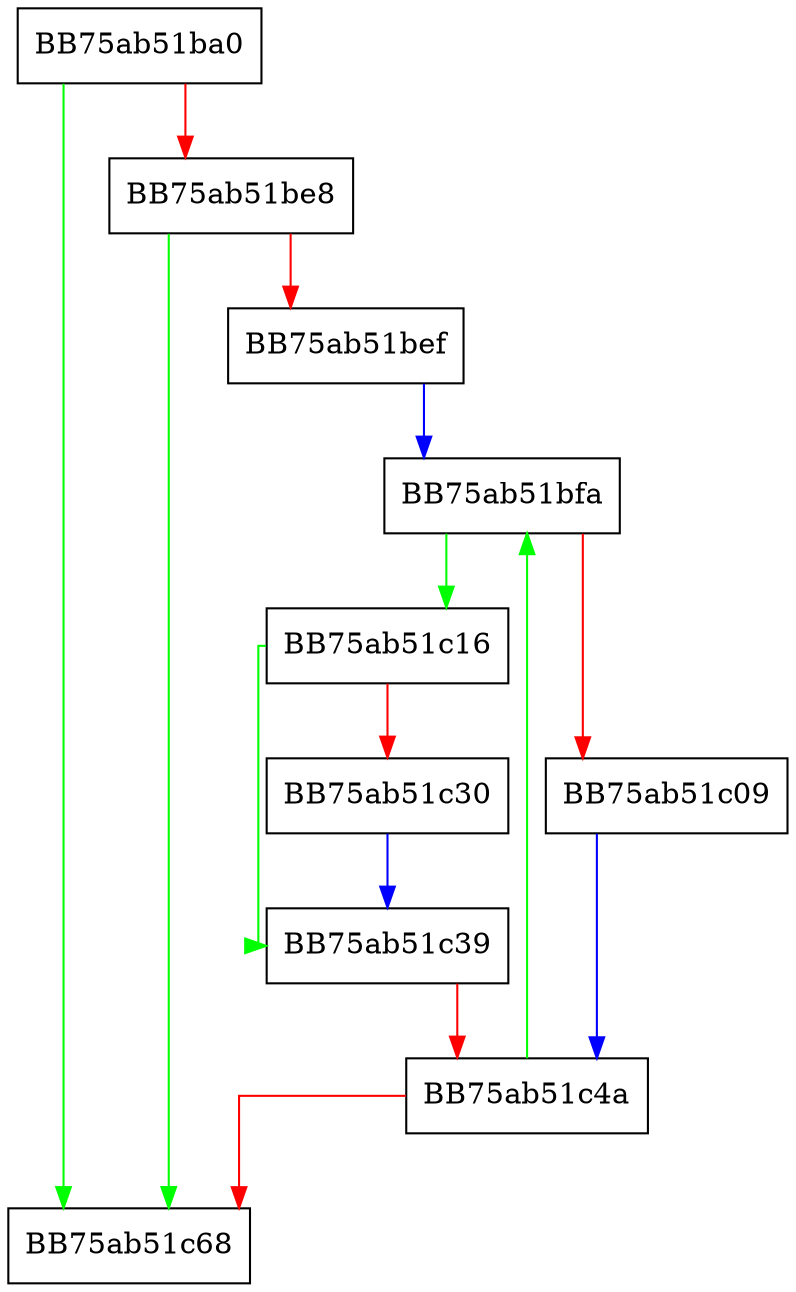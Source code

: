 digraph multiSelectOrderByKeyInfo {
  node [shape="box"];
  graph [splines=ortho];
  BB75ab51ba0 -> BB75ab51c68 [color="green"];
  BB75ab51ba0 -> BB75ab51be8 [color="red"];
  BB75ab51be8 -> BB75ab51c68 [color="green"];
  BB75ab51be8 -> BB75ab51bef [color="red"];
  BB75ab51bef -> BB75ab51bfa [color="blue"];
  BB75ab51bfa -> BB75ab51c16 [color="green"];
  BB75ab51bfa -> BB75ab51c09 [color="red"];
  BB75ab51c09 -> BB75ab51c4a [color="blue"];
  BB75ab51c16 -> BB75ab51c39 [color="green"];
  BB75ab51c16 -> BB75ab51c30 [color="red"];
  BB75ab51c30 -> BB75ab51c39 [color="blue"];
  BB75ab51c39 -> BB75ab51c4a [color="red"];
  BB75ab51c4a -> BB75ab51bfa [color="green"];
  BB75ab51c4a -> BB75ab51c68 [color="red"];
}